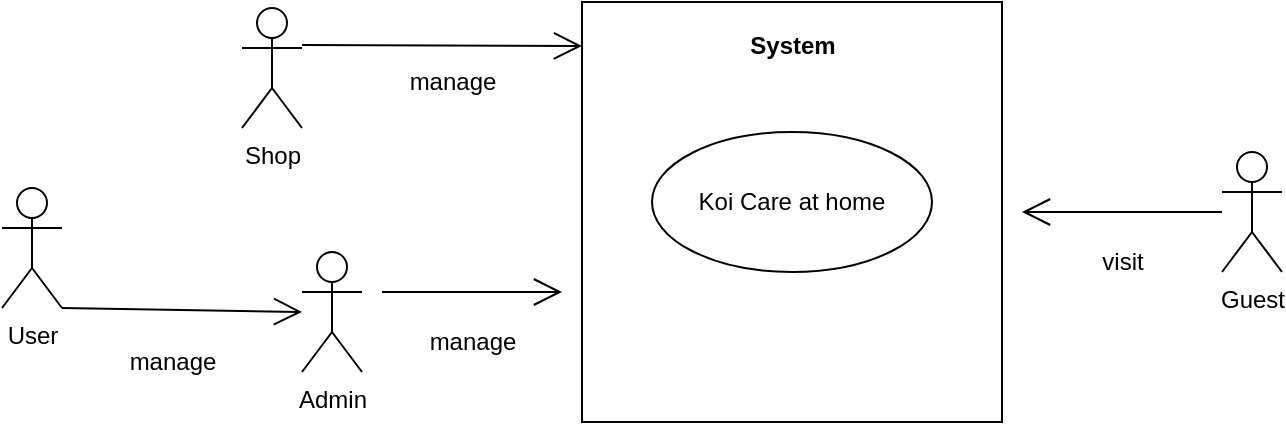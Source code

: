<mxfile version="24.7.17">
  <diagram name="Page-1" id="ZJ-zeW2QMhQS8fQ9yKEQ">
    <mxGraphModel grid="1" page="1" gridSize="10" guides="1" tooltips="1" connect="1" arrows="1" fold="1" pageScale="1" pageWidth="850" pageHeight="1100" math="0" shadow="0">
      <root>
        <mxCell id="0" />
        <mxCell id="1" parent="0" />
        <mxCell id="wLkCcIuSiROHrK9T2TYF-4" value="Admin" style="shape=umlActor;verticalLabelPosition=bottom;verticalAlign=top;html=1;" vertex="1" parent="1">
          <mxGeometry x="210" y="300" width="30" height="60" as="geometry" />
        </mxCell>
        <mxCell id="wLkCcIuSiROHrK9T2TYF-10" value="User" style="shape=umlActor;verticalLabelPosition=bottom;verticalAlign=top;html=1;" vertex="1" parent="1">
          <mxGeometry x="60" y="268" width="30" height="60" as="geometry" />
        </mxCell>
        <mxCell id="wLkCcIuSiROHrK9T2TYF-16" value="Shop" style="shape=umlActor;verticalLabelPosition=bottom;verticalAlign=top;html=1;" vertex="1" parent="1">
          <mxGeometry x="180" y="178" width="30" height="60" as="geometry" />
        </mxCell>
        <mxCell id="wLkCcIuSiROHrK9T2TYF-19" value=" Guest" style="shape=umlActor;verticalLabelPosition=bottom;verticalAlign=top;html=1;" vertex="1" parent="1">
          <mxGeometry x="670" y="250" width="30" height="60" as="geometry" />
        </mxCell>
        <mxCell id="wLkCcIuSiROHrK9T2TYF-23" value="" style="endArrow=open;endFill=1;endSize=12;html=1;rounded=0;exitX=1;exitY=1;exitDx=0;exitDy=0;exitPerimeter=0;" edge="1" parent="1" source="wLkCcIuSiROHrK9T2TYF-10">
          <mxGeometry width="160" relative="1" as="geometry">
            <mxPoint x="280" y="340" as="sourcePoint" />
            <mxPoint x="210" y="330" as="targetPoint" />
            <Array as="points" />
          </mxGeometry>
        </mxCell>
        <mxCell id="wLkCcIuSiROHrK9T2TYF-27" value="" style="html=1;whiteSpace=wrap;" vertex="1" parent="1">
          <mxGeometry x="350" y="175" width="210" height="210" as="geometry" />
        </mxCell>
        <mxCell id="wLkCcIuSiROHrK9T2TYF-28" value="System" style="text;align=center;fontStyle=1;verticalAlign=middle;spacingLeft=3;spacingRight=3;strokeColor=none;rotatable=0;points=[[0,0.5],[1,0.5]];portConstraint=eastwest;html=1;" vertex="1" parent="1">
          <mxGeometry x="415" y="184" width="80" height="26" as="geometry" />
        </mxCell>
        <mxCell id="wLkCcIuSiROHrK9T2TYF-31" value="Koi Care at home" style="ellipse;whiteSpace=wrap;html=1;" vertex="1" parent="1">
          <mxGeometry x="385" y="240" width="140" height="70" as="geometry" />
        </mxCell>
        <mxCell id="wLkCcIuSiROHrK9T2TYF-36" value="visit" style="text;html=1;align=center;verticalAlign=middle;resizable=0;points=[];autosize=1;strokeColor=none;fillColor=none;" vertex="1" parent="1">
          <mxGeometry x="600" y="290" width="40" height="30" as="geometry" />
        </mxCell>
        <mxCell id="wLkCcIuSiROHrK9T2TYF-38" value="" style="endArrow=open;endFill=1;endSize=12;html=1;rounded=0;" edge="1" parent="1">
          <mxGeometry width="160" relative="1" as="geometry">
            <mxPoint x="670" y="280" as="sourcePoint" />
            <mxPoint x="570" y="280" as="targetPoint" />
            <Array as="points">
              <mxPoint x="620" y="280" />
            </Array>
          </mxGeometry>
        </mxCell>
        <mxCell id="wLkCcIuSiROHrK9T2TYF-41" value="manage     " style="text;html=1;align=center;verticalAlign=middle;resizable=0;points=[];autosize=1;strokeColor=none;fillColor=none;rotation=0;" vertex="1" parent="1">
          <mxGeometry x="110" y="340" width="70" height="30" as="geometry" />
        </mxCell>
        <mxCell id="wLkCcIuSiROHrK9T2TYF-49" value="manage" style="text;html=1;align=center;verticalAlign=middle;resizable=0;points=[];autosize=1;strokeColor=none;fillColor=none;" vertex="1" parent="1">
          <mxGeometry x="250" y="200" width="70" height="30" as="geometry" />
        </mxCell>
        <mxCell id="wLkCcIuSiROHrK9T2TYF-50" value="manage" style="text;html=1;align=center;verticalAlign=middle;resizable=0;points=[];autosize=1;strokeColor=none;fillColor=none;" vertex="1" parent="1">
          <mxGeometry x="260" y="330" width="70" height="30" as="geometry" />
        </mxCell>
        <mxCell id="wLkCcIuSiROHrK9T2TYF-51" value="" style="endArrow=open;endFill=1;endSize=12;html=1;rounded=0;" edge="1" parent="1">
          <mxGeometry width="160" relative="1" as="geometry">
            <mxPoint x="210" y="196.5" as="sourcePoint" />
            <mxPoint x="350" y="197" as="targetPoint" />
          </mxGeometry>
        </mxCell>
        <mxCell id="wLkCcIuSiROHrK9T2TYF-52" value="" style="endArrow=open;endFill=1;endSize=12;html=1;rounded=0;" edge="1" parent="1">
          <mxGeometry width="160" relative="1" as="geometry">
            <mxPoint x="250" y="320" as="sourcePoint" />
            <mxPoint x="340" y="320" as="targetPoint" />
          </mxGeometry>
        </mxCell>
      </root>
    </mxGraphModel>
  </diagram>
</mxfile>
